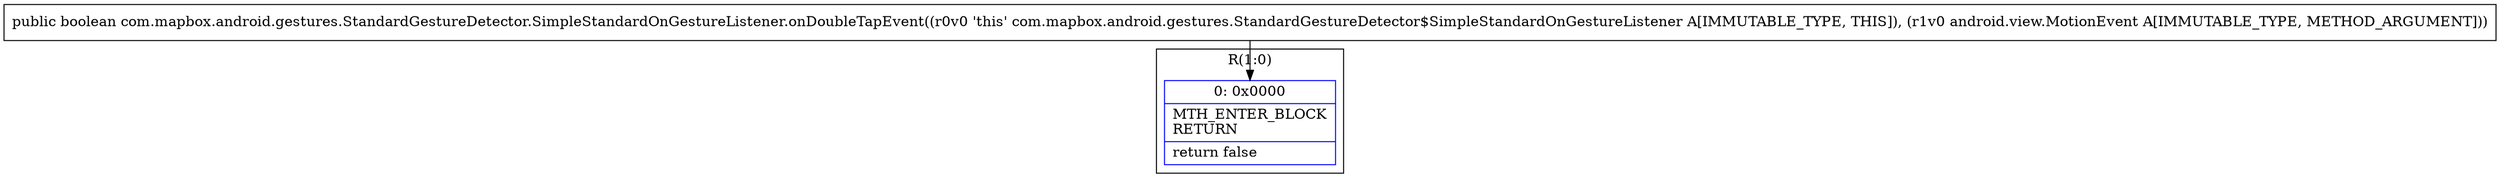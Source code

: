 digraph "CFG forcom.mapbox.android.gestures.StandardGestureDetector.SimpleStandardOnGestureListener.onDoubleTapEvent(Landroid\/view\/MotionEvent;)Z" {
subgraph cluster_Region_532298457 {
label = "R(1:0)";
node [shape=record,color=blue];
Node_0 [shape=record,label="{0\:\ 0x0000|MTH_ENTER_BLOCK\lRETURN\l|return false\l}"];
}
MethodNode[shape=record,label="{public boolean com.mapbox.android.gestures.StandardGestureDetector.SimpleStandardOnGestureListener.onDoubleTapEvent((r0v0 'this' com.mapbox.android.gestures.StandardGestureDetector$SimpleStandardOnGestureListener A[IMMUTABLE_TYPE, THIS]), (r1v0 android.view.MotionEvent A[IMMUTABLE_TYPE, METHOD_ARGUMENT])) }"];
MethodNode -> Node_0;
}

